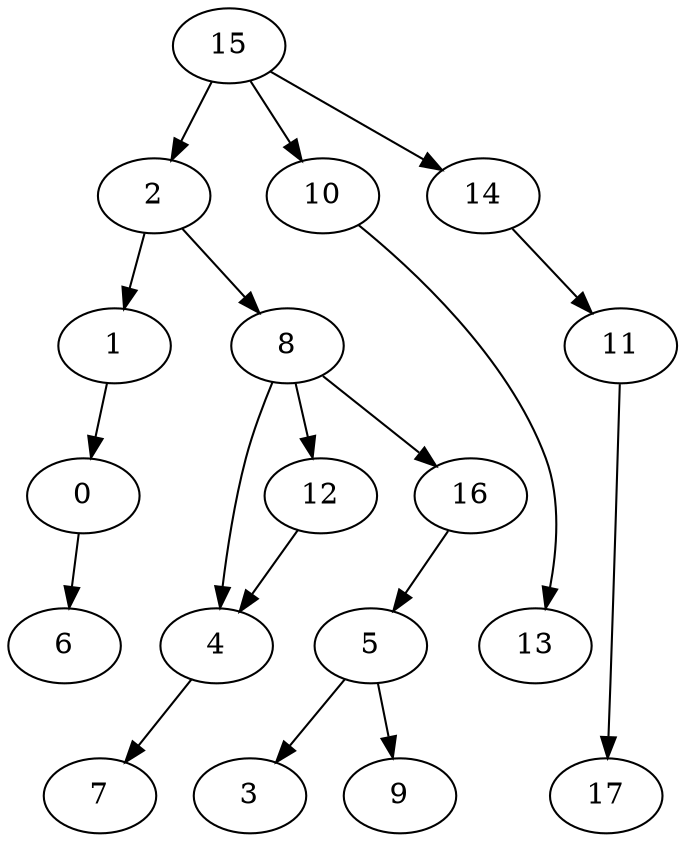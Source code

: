 digraph G {
    0;
    6;
    1;
    2;
    8;
    4;
    12;
    16;
    7;
    5;
    3;
    9;
    10;
    13;
    11;
    17;
    14;
    15;
    0 -> 6 [weight=0];
    1 -> 0 [weight=0];
    2 -> 1 [weight=0];
    2 -> 8 [weight=0];
    8 -> 4 [weight=0];
    8 -> 12 [weight=0];
    8 -> 16 [weight=0];
    4 -> 7 [weight=0];
    12 -> 4 [weight=0];
    16 -> 5 [weight=0];
    5 -> 3 [weight=0];
    5 -> 9 [weight=0];
    10 -> 13 [weight=0];
    11 -> 17 [weight=0];
    14 -> 11 [weight=0];
    15 -> 2 [weight=0];
    15 -> 10 [weight=0];
    15 -> 14 [weight=0];
}
